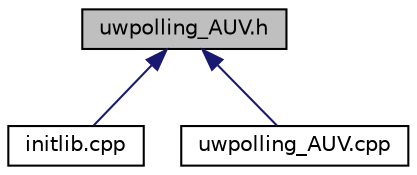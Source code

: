 digraph "uwpolling_AUV.h"
{
 // LATEX_PDF_SIZE
  edge [fontname="Helvetica",fontsize="10",labelfontname="Helvetica",labelfontsize="10"];
  node [fontname="Helvetica",fontsize="10",shape=record];
  Node1 [label="uwpolling_AUV.h",height=0.2,width=0.4,color="black", fillcolor="grey75", style="filled", fontcolor="black",tooltip="Class that represents the AUV of UWPOLLING."];
  Node1 -> Node2 [dir="back",color="midnightblue",fontsize="10",style="solid",fontname="Helvetica"];
  Node2 [label="initlib.cpp",height=0.2,width=0.4,color="black", fillcolor="white", style="filled",URL="$data__link_2uwpolling_2initlib_8cpp.html",tooltip="Provides the initialization of the uwpolling libraries."];
  Node1 -> Node3 [dir="back",color="midnightblue",fontsize="10",style="solid",fontname="Helvetica"];
  Node3 [label="uwpolling_AUV.cpp",height=0.2,width=0.4,color="black", fillcolor="white", style="filled",URL="$uwpolling__AUV_8cpp.html",tooltip="Provides the implementation of Uwpolling_AUV class."];
}
